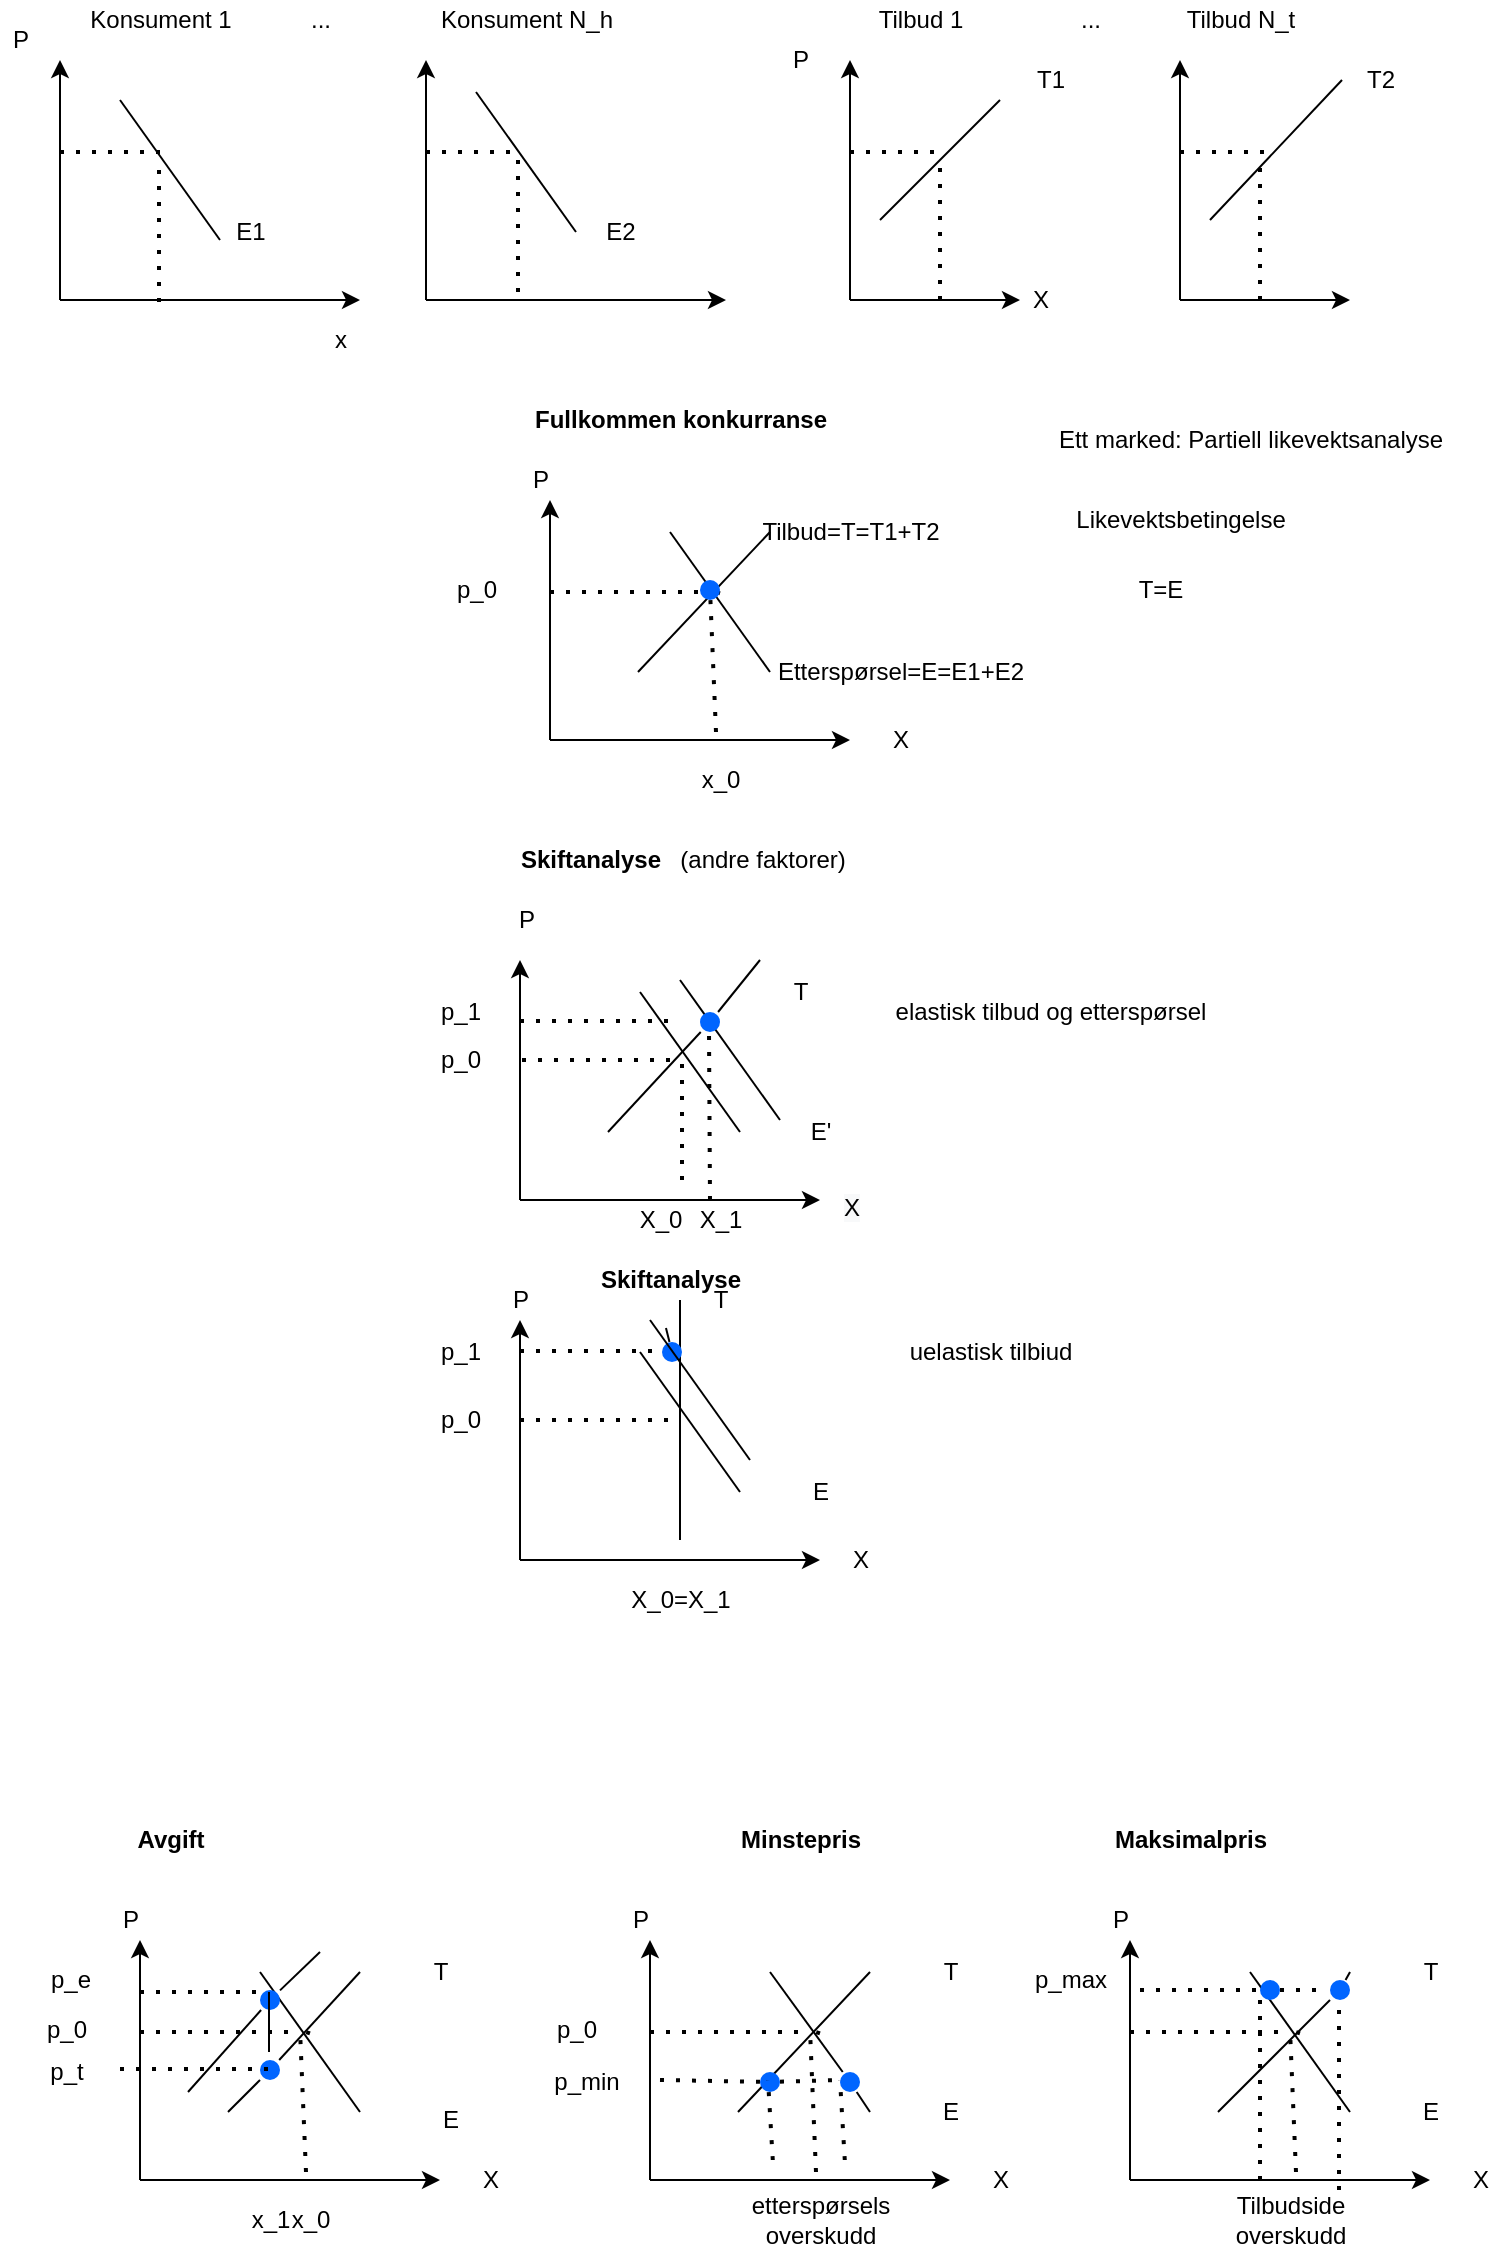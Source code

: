 <mxfile version="13.9.9" type="device"><diagram id="UaC9sKYSoofSCSLUNyeq" name="Page-1"><mxGraphModel dx="2300" dy="1219" grid="1" gridSize="10" guides="1" tooltips="1" connect="1" arrows="1" fold="1" page="1" pageScale="1" pageWidth="827" pageHeight="1169" math="0" shadow="0"><root><mxCell id="0"/><mxCell id="1" parent="0"/><mxCell id="a_rR3JhyI1j8THqwhGgr-12" value="" style="endArrow=classic;html=1;" parent="1" edge="1"><mxGeometry width="50" height="50" relative="1" as="geometry"><mxPoint x="295" y="390" as="sourcePoint"/><mxPoint x="295" y="270" as="targetPoint"/></mxGeometry></mxCell><mxCell id="a_rR3JhyI1j8THqwhGgr-13" value="" style="endArrow=classic;html=1;" parent="1" edge="1"><mxGeometry width="50" height="50" relative="1" as="geometry"><mxPoint x="295" y="390" as="sourcePoint"/><mxPoint x="445" y="390" as="targetPoint"/></mxGeometry></mxCell><mxCell id="a_rR3JhyI1j8THqwhGgr-28" value="&lt;b&gt;Fullkommen konkurranse&lt;/b&gt;" style="text;html=1;align=center;verticalAlign=middle;resizable=0;points=[];autosize=1;" parent="1" vertex="1"><mxGeometry x="280" y="220" width="160" height="20" as="geometry"/></mxCell><mxCell id="4jfofntSCWjQ7qzGi0_p-2" value="" style="endArrow=none;html=1;" parent="1" edge="1"><mxGeometry width="50" height="50" relative="1" as="geometry"><mxPoint x="339" y="356" as="sourcePoint"/><mxPoint x="405" y="286" as="targetPoint"/></mxGeometry></mxCell><mxCell id="4jfofntSCWjQ7qzGi0_p-3" value="" style="endArrow=none;html=1;" parent="1" edge="1"><mxGeometry width="50" height="50" relative="1" as="geometry"><mxPoint x="355" y="286" as="sourcePoint"/><mxPoint x="405" y="356" as="targetPoint"/></mxGeometry></mxCell><mxCell id="4jfofntSCWjQ7qzGi0_p-4" value="Tilbud=T=T1+T2" style="text;html=1;align=center;verticalAlign=middle;resizable=0;points=[];autosize=1;" parent="1" vertex="1"><mxGeometry x="395" y="276" width="100" height="20" as="geometry"/></mxCell><mxCell id="4jfofntSCWjQ7qzGi0_p-5" value="Etterspørsel=E=E1+E2" style="text;html=1;align=center;verticalAlign=middle;resizable=0;points=[];autosize=1;" parent="1" vertex="1"><mxGeometry x="400" y="346" width="140" height="20" as="geometry"/></mxCell><mxCell id="4jfofntSCWjQ7qzGi0_p-7" value="" style="endArrow=none;dashed=1;html=1;dashPattern=1 3;strokeWidth=2;" parent="1" source="4jfofntSCWjQ7qzGi0_p-149" edge="1"><mxGeometry width="50" height="50" relative="1" as="geometry"><mxPoint x="378" y="386" as="sourcePoint"/><mxPoint x="378" y="316" as="targetPoint"/></mxGeometry></mxCell><mxCell id="4jfofntSCWjQ7qzGi0_p-8" value="" style="endArrow=none;dashed=1;html=1;dashPattern=1 3;strokeWidth=2;" parent="1" edge="1"><mxGeometry width="50" height="50" relative="1" as="geometry"><mxPoint x="295" y="316" as="sourcePoint"/><mxPoint x="375" y="316" as="targetPoint"/></mxGeometry></mxCell><mxCell id="4jfofntSCWjQ7qzGi0_p-9" value="Konsument 1" style="text;html=1;align=center;verticalAlign=middle;resizable=0;points=[];autosize=1;" parent="1" vertex="1"><mxGeometry x="55" y="20" width="90" height="20" as="geometry"/></mxCell><mxCell id="4jfofntSCWjQ7qzGi0_p-19" value="" style="endArrow=classic;html=1;" parent="1" edge="1"><mxGeometry width="50" height="50" relative="1" as="geometry"><mxPoint x="50" y="170" as="sourcePoint"/><mxPoint x="50" y="50" as="targetPoint"/></mxGeometry></mxCell><mxCell id="4jfofntSCWjQ7qzGi0_p-20" value="" style="endArrow=classic;html=1;" parent="1" edge="1"><mxGeometry width="50" height="50" relative="1" as="geometry"><mxPoint x="50" y="170" as="sourcePoint"/><mxPoint x="200" y="170" as="targetPoint"/></mxGeometry></mxCell><mxCell id="4jfofntSCWjQ7qzGi0_p-22" value="" style="endArrow=none;html=1;" parent="1" edge="1"><mxGeometry width="50" height="50" relative="1" as="geometry"><mxPoint x="80" y="70" as="sourcePoint"/><mxPoint x="130" y="140" as="targetPoint"/></mxGeometry></mxCell><mxCell id="4jfofntSCWjQ7qzGi0_p-24" value="E1" style="text;html=1;align=center;verticalAlign=middle;resizable=0;points=[];autosize=1;" parent="1" vertex="1"><mxGeometry x="130" y="126" width="30" height="20" as="geometry"/></mxCell><mxCell id="4jfofntSCWjQ7qzGi0_p-25" value="" style="endArrow=none;dashed=1;html=1;dashPattern=1 3;strokeWidth=2;" parent="1" edge="1"><mxGeometry width="50" height="50" relative="1" as="geometry"><mxPoint x="99.5" y="171" as="sourcePoint"/><mxPoint x="99.5" y="101" as="targetPoint"/></mxGeometry></mxCell><mxCell id="4jfofntSCWjQ7qzGi0_p-26" value="" style="endArrow=none;dashed=1;html=1;dashPattern=1 3;strokeWidth=2;" parent="1" edge="1"><mxGeometry width="50" height="50" relative="1" as="geometry"><mxPoint x="50" y="96" as="sourcePoint"/><mxPoint x="100" y="96" as="targetPoint"/></mxGeometry></mxCell><mxCell id="4jfofntSCWjQ7qzGi0_p-27" value="&lt;b&gt;Skiftanalyse&lt;/b&gt;" style="text;html=1;align=center;verticalAlign=middle;resizable=0;points=[];autosize=1;" parent="1" vertex="1"><mxGeometry x="270" y="440" width="90" height="20" as="geometry"/></mxCell><mxCell id="4jfofntSCWjQ7qzGi0_p-28" value="" style="endArrow=classic;html=1;" parent="1" edge="1"><mxGeometry width="50" height="50" relative="1" as="geometry"><mxPoint x="280" y="620" as="sourcePoint"/><mxPoint x="280" y="500" as="targetPoint"/></mxGeometry></mxCell><mxCell id="4jfofntSCWjQ7qzGi0_p-29" value="" style="endArrow=classic;html=1;" parent="1" edge="1"><mxGeometry width="50" height="50" relative="1" as="geometry"><mxPoint x="280" y="620" as="sourcePoint"/><mxPoint x="430" y="620" as="targetPoint"/></mxGeometry></mxCell><mxCell id="4jfofntSCWjQ7qzGi0_p-30" value="" style="endArrow=none;html=1;" parent="1" source="4jfofntSCWjQ7qzGi0_p-153" edge="1"><mxGeometry width="50" height="50" relative="1" as="geometry"><mxPoint x="324" y="586" as="sourcePoint"/><mxPoint x="400" y="500" as="targetPoint"/></mxGeometry></mxCell><mxCell id="4jfofntSCWjQ7qzGi0_p-31" value="" style="endArrow=none;html=1;" parent="1" edge="1"><mxGeometry width="50" height="50" relative="1" as="geometry"><mxPoint x="340" y="516" as="sourcePoint"/><mxPoint x="390" y="586" as="targetPoint"/></mxGeometry></mxCell><mxCell id="4jfofntSCWjQ7qzGi0_p-32" value="T" style="text;html=1;align=center;verticalAlign=middle;resizable=0;points=[];autosize=1;" parent="1" vertex="1"><mxGeometry x="410" y="506" width="20" height="20" as="geometry"/></mxCell><mxCell id="4jfofntSCWjQ7qzGi0_p-33" value="E'" style="text;html=1;align=center;verticalAlign=middle;resizable=0;points=[];autosize=1;" parent="1" vertex="1"><mxGeometry x="415" y="576" width="30" height="20" as="geometry"/></mxCell><mxCell id="4jfofntSCWjQ7qzGi0_p-34" value="" style="endArrow=none;dashed=1;html=1;dashPattern=1 3;strokeWidth=2;" parent="1" edge="1"><mxGeometry width="50" height="50" relative="1" as="geometry"><mxPoint x="375" y="620" as="sourcePoint"/><mxPoint x="374.5" y="536" as="targetPoint"/></mxGeometry></mxCell><mxCell id="4jfofntSCWjQ7qzGi0_p-35" value="" style="endArrow=none;dashed=1;html=1;dashPattern=1 3;strokeWidth=2;" parent="1" edge="1"><mxGeometry width="50" height="50" relative="1" as="geometry"><mxPoint x="280" y="530.5" as="sourcePoint"/><mxPoint x="360" y="530.5" as="targetPoint"/></mxGeometry></mxCell><mxCell id="4jfofntSCWjQ7qzGi0_p-68" value="Konsument N_h" style="text;html=1;align=center;verticalAlign=middle;resizable=0;points=[];autosize=1;" parent="1" vertex="1"><mxGeometry x="233" y="20" width="100" height="20" as="geometry"/></mxCell><mxCell id="4jfofntSCWjQ7qzGi0_p-69" value="" style="endArrow=classic;html=1;" parent="1" edge="1"><mxGeometry width="50" height="50" relative="1" as="geometry"><mxPoint x="233" y="170" as="sourcePoint"/><mxPoint x="233" y="50" as="targetPoint"/></mxGeometry></mxCell><mxCell id="4jfofntSCWjQ7qzGi0_p-70" value="" style="endArrow=classic;html=1;" parent="1" edge="1"><mxGeometry width="50" height="50" relative="1" as="geometry"><mxPoint x="233" y="170" as="sourcePoint"/><mxPoint x="383" y="170" as="targetPoint"/></mxGeometry></mxCell><mxCell id="4jfofntSCWjQ7qzGi0_p-71" value="" style="endArrow=none;html=1;" parent="1" edge="1"><mxGeometry width="50" height="50" relative="1" as="geometry"><mxPoint x="258" y="66" as="sourcePoint"/><mxPoint x="308" y="136" as="targetPoint"/></mxGeometry></mxCell><mxCell id="4jfofntSCWjQ7qzGi0_p-72" value="E2" style="text;html=1;align=center;verticalAlign=middle;resizable=0;points=[];autosize=1;" parent="1" vertex="1"><mxGeometry x="315" y="126" width="30" height="20" as="geometry"/></mxCell><mxCell id="4jfofntSCWjQ7qzGi0_p-73" value="" style="endArrow=none;dashed=1;html=1;dashPattern=1 3;strokeWidth=2;" parent="1" edge="1"><mxGeometry width="50" height="50" relative="1" as="geometry"><mxPoint x="279" y="166" as="sourcePoint"/><mxPoint x="279" y="96" as="targetPoint"/></mxGeometry></mxCell><mxCell id="4jfofntSCWjQ7qzGi0_p-74" value="" style="endArrow=none;dashed=1;html=1;dashPattern=1 3;strokeWidth=2;" parent="1" edge="1"><mxGeometry width="50" height="50" relative="1" as="geometry"><mxPoint x="233" y="96" as="sourcePoint"/><mxPoint x="280" y="96" as="targetPoint"/></mxGeometry></mxCell><mxCell id="4jfofntSCWjQ7qzGi0_p-75" value="" style="endArrow=classic;html=1;" parent="1" edge="1"><mxGeometry width="50" height="50" relative="1" as="geometry"><mxPoint x="445" y="170" as="sourcePoint"/><mxPoint x="445" y="50" as="targetPoint"/></mxGeometry></mxCell><mxCell id="4jfofntSCWjQ7qzGi0_p-76" value="" style="endArrow=classic;html=1;" parent="1" edge="1"><mxGeometry width="50" height="50" relative="1" as="geometry"><mxPoint x="445" y="170" as="sourcePoint"/><mxPoint x="530" y="170" as="targetPoint"/></mxGeometry></mxCell><mxCell id="4jfofntSCWjQ7qzGi0_p-77" value="" style="endArrow=none;html=1;" parent="1" edge="1"><mxGeometry width="50" height="50" relative="1" as="geometry"><mxPoint x="460" y="130" as="sourcePoint"/><mxPoint x="520" y="70" as="targetPoint"/></mxGeometry></mxCell><mxCell id="4jfofntSCWjQ7qzGi0_p-79" value="T1" style="text;html=1;align=center;verticalAlign=middle;resizable=0;points=[];autosize=1;" parent="1" vertex="1"><mxGeometry x="530" y="50" width="30" height="20" as="geometry"/></mxCell><mxCell id="4jfofntSCWjQ7qzGi0_p-82" value="" style="endArrow=none;dashed=1;html=1;dashPattern=1 3;strokeWidth=2;" parent="1" edge="1"><mxGeometry width="50" height="50" relative="1" as="geometry"><mxPoint x="445" y="96" as="sourcePoint"/><mxPoint x="490" y="96" as="targetPoint"/></mxGeometry></mxCell><mxCell id="4jfofntSCWjQ7qzGi0_p-98" value="" style="endArrow=classic;html=1;" parent="1" edge="1"><mxGeometry width="50" height="50" relative="1" as="geometry"><mxPoint x="610" y="170" as="sourcePoint"/><mxPoint x="610" y="50" as="targetPoint"/></mxGeometry></mxCell><mxCell id="4jfofntSCWjQ7qzGi0_p-99" value="" style="endArrow=classic;html=1;" parent="1" edge="1"><mxGeometry width="50" height="50" relative="1" as="geometry"><mxPoint x="610" y="170" as="sourcePoint"/><mxPoint x="695" y="170" as="targetPoint"/></mxGeometry></mxCell><mxCell id="4jfofntSCWjQ7qzGi0_p-100" value="" style="endArrow=none;html=1;" parent="1" edge="1"><mxGeometry width="50" height="50" relative="1" as="geometry"><mxPoint x="625" y="130" as="sourcePoint"/><mxPoint x="691" y="60" as="targetPoint"/></mxGeometry></mxCell><mxCell id="4jfofntSCWjQ7qzGi0_p-101" value="T2" style="text;html=1;align=center;verticalAlign=middle;resizable=0;points=[];autosize=1;" parent="1" vertex="1"><mxGeometry x="695" y="50" width="30" height="20" as="geometry"/></mxCell><mxCell id="4jfofntSCWjQ7qzGi0_p-102" value="" style="endArrow=none;dashed=1;html=1;dashPattern=1 3;strokeWidth=2;" parent="1" edge="1"><mxGeometry width="50" height="50" relative="1" as="geometry"><mxPoint x="610" y="96" as="sourcePoint"/><mxPoint x="655" y="96" as="targetPoint"/></mxGeometry></mxCell><mxCell id="4jfofntSCWjQ7qzGi0_p-103" value="Tilbud 1" style="text;html=1;align=center;verticalAlign=middle;resizable=0;points=[];autosize=1;" parent="1" vertex="1"><mxGeometry x="450" y="20" width="60" height="20" as="geometry"/></mxCell><mxCell id="4jfofntSCWjQ7qzGi0_p-104" value="Tilbud N_t" style="text;html=1;align=center;verticalAlign=middle;resizable=0;points=[];autosize=1;" parent="1" vertex="1"><mxGeometry x="605" y="20" width="70" height="20" as="geometry"/></mxCell><mxCell id="4jfofntSCWjQ7qzGi0_p-105" value="" style="endArrow=none;dashed=1;html=1;dashPattern=1 3;strokeWidth=2;" parent="1" edge="1"><mxGeometry width="50" height="50" relative="1" as="geometry"><mxPoint x="490" y="170" as="sourcePoint"/><mxPoint x="490" y="100" as="targetPoint"/></mxGeometry></mxCell><mxCell id="4jfofntSCWjQ7qzGi0_p-106" value="" style="endArrow=none;dashed=1;html=1;dashPattern=1 3;strokeWidth=2;" parent="1" edge="1"><mxGeometry width="50" height="50" relative="1" as="geometry"><mxPoint x="650" y="170" as="sourcePoint"/><mxPoint x="650" y="100" as="targetPoint"/></mxGeometry></mxCell><mxCell id="4jfofntSCWjQ7qzGi0_p-139" value="" style="endArrow=classic;html=1;" parent="1" edge="1"><mxGeometry width="50" height="50" relative="1" as="geometry"><mxPoint x="280" y="800" as="sourcePoint"/><mxPoint x="280" y="680" as="targetPoint"/></mxGeometry></mxCell><mxCell id="4jfofntSCWjQ7qzGi0_p-140" value="" style="endArrow=classic;html=1;" parent="1" edge="1"><mxGeometry width="50" height="50" relative="1" as="geometry"><mxPoint x="280" y="800" as="sourcePoint"/><mxPoint x="430" y="800" as="targetPoint"/></mxGeometry></mxCell><mxCell id="4jfofntSCWjQ7qzGi0_p-141" value="" style="endArrow=none;html=1;" parent="1" edge="1"><mxGeometry width="50" height="50" relative="1" as="geometry"><mxPoint x="360" y="790" as="sourcePoint"/><mxPoint x="360" y="670" as="targetPoint"/></mxGeometry></mxCell><mxCell id="4jfofntSCWjQ7qzGi0_p-142" value="" style="endArrow=none;html=1;" parent="1" edge="1"><mxGeometry width="50" height="50" relative="1" as="geometry"><mxPoint x="340" y="696" as="sourcePoint"/><mxPoint x="390" y="766" as="targetPoint"/></mxGeometry></mxCell><mxCell id="4jfofntSCWjQ7qzGi0_p-143" value="T" style="text;html=1;align=center;verticalAlign=middle;resizable=0;points=[];autosize=1;" parent="1" vertex="1"><mxGeometry x="370" y="660" width="20" height="20" as="geometry"/></mxCell><mxCell id="4jfofntSCWjQ7qzGi0_p-144" value="E" style="text;html=1;align=center;verticalAlign=middle;resizable=0;points=[];autosize=1;" parent="1" vertex="1"><mxGeometry x="420" y="756" width="20" height="20" as="geometry"/></mxCell><mxCell id="4jfofntSCWjQ7qzGi0_p-146" value="" style="endArrow=none;dashed=1;html=1;dashPattern=1 3;strokeWidth=2;" parent="1" edge="1"><mxGeometry width="50" height="50" relative="1" as="geometry"><mxPoint x="280" y="695.5" as="sourcePoint"/><mxPoint x="360" y="695.5" as="targetPoint"/></mxGeometry></mxCell><mxCell id="4jfofntSCWjQ7qzGi0_p-147" value="" style="endArrow=none;html=1;" parent="1" edge="1"><mxGeometry width="50" height="50" relative="1" as="geometry"><mxPoint x="360" y="510" as="sourcePoint"/><mxPoint x="410" y="580" as="targetPoint"/></mxGeometry></mxCell><mxCell id="4jfofntSCWjQ7qzGi0_p-149" value="" style="shape=ellipse;fillColor=#0065FF;strokeColor=none;html=1" parent="1" vertex="1"><mxGeometry x="370" y="310" width="10" height="10" as="geometry"/></mxCell><mxCell id="4jfofntSCWjQ7qzGi0_p-151" value="" style="endArrow=none;dashed=1;html=1;dashPattern=1 3;strokeWidth=2;" parent="1" target="4jfofntSCWjQ7qzGi0_p-149" edge="1"><mxGeometry width="50" height="50" relative="1" as="geometry"><mxPoint x="378" y="386" as="sourcePoint"/><mxPoint x="378" y="316" as="targetPoint"/></mxGeometry></mxCell><mxCell id="4jfofntSCWjQ7qzGi0_p-153" value="" style="shape=ellipse;fillColor=#0065FF;strokeColor=none;html=1" parent="1" vertex="1"><mxGeometry x="370" y="526" width="10" height="10" as="geometry"/></mxCell><mxCell id="4jfofntSCWjQ7qzGi0_p-157" value="" style="endArrow=none;html=1;" parent="1" target="4jfofntSCWjQ7qzGi0_p-153" edge="1"><mxGeometry width="50" height="50" relative="1" as="geometry"><mxPoint x="324" y="586" as="sourcePoint"/><mxPoint x="390" y="516" as="targetPoint"/></mxGeometry></mxCell><mxCell id="4jfofntSCWjQ7qzGi0_p-162" value="" style="shape=ellipse;fillColor=#0065FF;strokeColor=none;html=1" parent="1" vertex="1"><mxGeometry x="410" y="470" height="10" as="geometry"/></mxCell><mxCell id="4jfofntSCWjQ7qzGi0_p-166" value="" style="shape=ellipse;fillColor=#0065FF;strokeColor=none;html=1" parent="1" vertex="1"><mxGeometry x="351" y="691" width="10" height="10" as="geometry"/></mxCell><mxCell id="4jfofntSCWjQ7qzGi0_p-168" value="" style="endArrow=none;html=1;" parent="1" target="4jfofntSCWjQ7qzGi0_p-166" edge="1"><mxGeometry width="50" height="50" relative="1" as="geometry"><mxPoint x="353" y="684" as="sourcePoint"/><mxPoint x="403" y="754" as="targetPoint"/></mxGeometry></mxCell><mxCell id="4jfofntSCWjQ7qzGi0_p-169" value="" style="endArrow=none;html=1;" parent="1" edge="1"><mxGeometry width="50" height="50" relative="1" as="geometry"><mxPoint x="345" y="680" as="sourcePoint"/><mxPoint x="395" y="750" as="targetPoint"/></mxGeometry></mxCell><mxCell id="Yrt-G4Tn3RaIy7DKXDOE-1" value="" style="endArrow=none;dashed=1;html=1;dashPattern=1 3;strokeWidth=2;" parent="1" edge="1"><mxGeometry width="50" height="50" relative="1" as="geometry"><mxPoint x="281" y="550" as="sourcePoint"/><mxPoint x="361" y="550" as="targetPoint"/></mxGeometry></mxCell><mxCell id="Yrt-G4Tn3RaIy7DKXDOE-2" value="" style="endArrow=none;dashed=1;html=1;dashPattern=1 3;strokeWidth=2;" parent="1" edge="1"><mxGeometry width="50" height="50" relative="1" as="geometry"><mxPoint x="361" y="610" as="sourcePoint"/><mxPoint x="361" y="550" as="targetPoint"/></mxGeometry></mxCell><mxCell id="Yrt-G4Tn3RaIy7DKXDOE-3" value="P" style="text;html=1;align=center;verticalAlign=middle;resizable=0;points=[];autosize=1;" parent="1" vertex="1"><mxGeometry x="280" y="250" width="20" height="20" as="geometry"/></mxCell><mxCell id="Yrt-G4Tn3RaIy7DKXDOE-4" value="P" style="text;html=1;align=center;verticalAlign=middle;resizable=0;points=[];autosize=1;" parent="1" vertex="1"><mxGeometry x="273" y="470" width="20" height="20" as="geometry"/></mxCell><mxCell id="Yrt-G4Tn3RaIy7DKXDOE-5" value="P" style="text;html=1;align=center;verticalAlign=middle;resizable=0;points=[];autosize=1;" parent="1" vertex="1"><mxGeometry x="270" y="660" width="20" height="20" as="geometry"/></mxCell><mxCell id="Yrt-G4Tn3RaIy7DKXDOE-6" value="X" style="text;html=1;align=center;verticalAlign=middle;resizable=0;points=[];autosize=1;" parent="1" vertex="1"><mxGeometry x="460" y="380" width="20" height="20" as="geometry"/></mxCell><mxCell id="Yrt-G4Tn3RaIy7DKXDOE-7" value="&lt;meta charset=&quot;utf-8&quot;&gt;&lt;span style=&quot;color: rgb(0, 0, 0); font-family: helvetica; font-size: 12px; font-style: normal; font-weight: 400; letter-spacing: normal; text-align: center; text-indent: 0px; text-transform: none; word-spacing: 0px; background-color: rgb(248, 249, 250); display: inline; float: none;&quot;&gt;X&lt;/span&gt;" style="text;whiteSpace=wrap;html=1;" parent="1" vertex="1"><mxGeometry x="440" y="610" width="30" height="30" as="geometry"/></mxCell><mxCell id="Yrt-G4Tn3RaIy7DKXDOE-8" value="X" style="text;html=1;align=center;verticalAlign=middle;resizable=0;points=[];autosize=1;" parent="1" vertex="1"><mxGeometry x="440" y="790" width="20" height="20" as="geometry"/></mxCell><mxCell id="Yrt-G4Tn3RaIy7DKXDOE-9" value="" style="endArrow=none;dashed=1;html=1;dashPattern=1 3;strokeWidth=2;" parent="1" edge="1"><mxGeometry width="50" height="50" relative="1" as="geometry"><mxPoint x="280" y="730" as="sourcePoint"/><mxPoint x="360" y="730" as="targetPoint"/></mxGeometry></mxCell><mxCell id="Yrt-G4Tn3RaIy7DKXDOE-10" value="X_0=X_1" style="text;html=1;align=center;verticalAlign=middle;resizable=0;points=[];autosize=1;" parent="1" vertex="1"><mxGeometry x="325" y="810" width="70" height="20" as="geometry"/></mxCell><mxCell id="Yrt-G4Tn3RaIy7DKXDOE-11" value="p_0" style="text;html=1;align=center;verticalAlign=middle;resizable=0;points=[];autosize=1;" parent="1" vertex="1"><mxGeometry x="230" y="720" width="40" height="20" as="geometry"/></mxCell><mxCell id="Yrt-G4Tn3RaIy7DKXDOE-12" value="p_0" style="text;html=1;align=center;verticalAlign=middle;resizable=0;points=[];autosize=1;" parent="1" vertex="1"><mxGeometry x="230" y="540" width="40" height="20" as="geometry"/></mxCell><mxCell id="Yrt-G4Tn3RaIy7DKXDOE-13" value="p_0" style="text;html=1;align=center;verticalAlign=middle;resizable=0;points=[];autosize=1;" parent="1" vertex="1"><mxGeometry x="238" y="305" width="40" height="20" as="geometry"/></mxCell><mxCell id="Yrt-G4Tn3RaIy7DKXDOE-14" value="p_1" style="text;html=1;align=center;verticalAlign=middle;resizable=0;points=[];autosize=1;" parent="1" vertex="1"><mxGeometry x="230" y="686" width="40" height="20" as="geometry"/></mxCell><mxCell id="Yrt-G4Tn3RaIy7DKXDOE-15" value="p_1" style="text;html=1;align=center;verticalAlign=middle;resizable=0;points=[];autosize=1;" parent="1" vertex="1"><mxGeometry x="230" y="516" width="40" height="20" as="geometry"/></mxCell><mxCell id="Yrt-G4Tn3RaIy7DKXDOE-16" value="X_0" style="text;html=1;align=center;verticalAlign=middle;resizable=0;points=[];autosize=1;" parent="1" vertex="1"><mxGeometry x="330" y="620" width="40" height="20" as="geometry"/></mxCell><mxCell id="Yrt-G4Tn3RaIy7DKXDOE-17" value="X_1" style="text;html=1;align=center;verticalAlign=middle;resizable=0;points=[];autosize=1;" parent="1" vertex="1"><mxGeometry x="360" y="620" width="40" height="20" as="geometry"/></mxCell><mxCell id="Yrt-G4Tn3RaIy7DKXDOE-18" value="x_0" style="text;html=1;align=center;verticalAlign=middle;resizable=0;points=[];autosize=1;" parent="1" vertex="1"><mxGeometry x="365" y="400" width="30" height="20" as="geometry"/></mxCell><mxCell id="Yrt-G4Tn3RaIy7DKXDOE-19" value="&lt;b&gt;Avgift&lt;/b&gt;" style="text;html=1;align=center;verticalAlign=middle;resizable=0;points=[];autosize=1;" parent="1" vertex="1"><mxGeometry x="80" y="930" width="50" height="20" as="geometry"/></mxCell><mxCell id="Yrt-G4Tn3RaIy7DKXDOE-20" value="&lt;b&gt;Minstepris&lt;/b&gt;" style="text;html=1;align=center;verticalAlign=middle;resizable=0;points=[];autosize=1;" parent="1" vertex="1"><mxGeometry x="380" y="930" width="80" height="20" as="geometry"/></mxCell><mxCell id="Yrt-G4Tn3RaIy7DKXDOE-21" value="" style="endArrow=classic;html=1;" parent="1" edge="1"><mxGeometry width="50" height="50" relative="1" as="geometry"><mxPoint x="90" y="1110" as="sourcePoint"/><mxPoint x="90" y="990" as="targetPoint"/></mxGeometry></mxCell><mxCell id="Yrt-G4Tn3RaIy7DKXDOE-22" value="" style="endArrow=classic;html=1;" parent="1" edge="1"><mxGeometry width="50" height="50" relative="1" as="geometry"><mxPoint x="90" y="1110" as="sourcePoint"/><mxPoint x="240" y="1110" as="targetPoint"/></mxGeometry></mxCell><mxCell id="Yrt-G4Tn3RaIy7DKXDOE-24" value="" style="endArrow=none;html=1;" parent="1" source="RfmI9KxuQx1JF9uNucxi-13" edge="1"><mxGeometry width="50" height="50" relative="1" as="geometry"><mxPoint x="134" y="1076" as="sourcePoint"/><mxPoint x="200" y="1006" as="targetPoint"/></mxGeometry></mxCell><mxCell id="Yrt-G4Tn3RaIy7DKXDOE-25" value="" style="endArrow=none;html=1;" parent="1" edge="1"><mxGeometry width="50" height="50" relative="1" as="geometry"><mxPoint x="150" y="1006" as="sourcePoint"/><mxPoint x="200" y="1076" as="targetPoint"/></mxGeometry></mxCell><mxCell id="Yrt-G4Tn3RaIy7DKXDOE-26" value="T" style="text;html=1;align=center;verticalAlign=middle;resizable=0;points=[];autosize=1;" parent="1" vertex="1"><mxGeometry x="230" y="996" width="20" height="20" as="geometry"/></mxCell><mxCell id="Yrt-G4Tn3RaIy7DKXDOE-27" value="E" style="text;html=1;align=center;verticalAlign=middle;resizable=0;points=[];autosize=1;" parent="1" vertex="1"><mxGeometry x="235" y="1070" width="20" height="20" as="geometry"/></mxCell><mxCell id="Yrt-G4Tn3RaIy7DKXDOE-28" value="" style="endArrow=none;dashed=1;html=1;dashPattern=1 3;strokeWidth=2;" parent="1" edge="1"><mxGeometry width="50" height="50" relative="1" as="geometry"><mxPoint x="175" y="1036.667" as="sourcePoint"/><mxPoint x="173" y="1036" as="targetPoint"/></mxGeometry></mxCell><mxCell id="Yrt-G4Tn3RaIy7DKXDOE-29" value="" style="endArrow=none;dashed=1;html=1;dashPattern=1 3;strokeWidth=2;" parent="1" edge="1"><mxGeometry width="50" height="50" relative="1" as="geometry"><mxPoint x="90" y="1036" as="sourcePoint"/><mxPoint x="170" y="1036" as="targetPoint"/></mxGeometry></mxCell><mxCell id="Yrt-G4Tn3RaIy7DKXDOE-31" value="" style="endArrow=none;dashed=1;html=1;dashPattern=1 3;strokeWidth=2;" parent="1" edge="1"><mxGeometry width="50" height="50" relative="1" as="geometry"><mxPoint x="173" y="1106" as="sourcePoint"/><mxPoint x="170.211" y="1040" as="targetPoint"/></mxGeometry></mxCell><mxCell id="Yrt-G4Tn3RaIy7DKXDOE-32" value="P" style="text;html=1;align=center;verticalAlign=middle;resizable=0;points=[];autosize=1;" parent="1" vertex="1"><mxGeometry x="75" y="970" width="20" height="20" as="geometry"/></mxCell><mxCell id="Yrt-G4Tn3RaIy7DKXDOE-33" value="X" style="text;html=1;align=center;verticalAlign=middle;resizable=0;points=[];autosize=1;" parent="1" vertex="1"><mxGeometry x="255" y="1100" width="20" height="20" as="geometry"/></mxCell><mxCell id="Yrt-G4Tn3RaIy7DKXDOE-34" value="p_0" style="text;html=1;align=center;verticalAlign=middle;resizable=0;points=[];autosize=1;" parent="1" vertex="1"><mxGeometry x="33" y="1025" width="40" height="20" as="geometry"/></mxCell><mxCell id="Yrt-G4Tn3RaIy7DKXDOE-35" value="x_0" style="text;html=1;align=center;verticalAlign=middle;resizable=0;points=[];autosize=1;" parent="1" vertex="1"><mxGeometry x="160" y="1120" width="30" height="20" as="geometry"/></mxCell><mxCell id="Yrt-G4Tn3RaIy7DKXDOE-36" value="" style="endArrow=classic;html=1;" parent="1" edge="1"><mxGeometry width="50" height="50" relative="1" as="geometry"><mxPoint x="345" y="1110" as="sourcePoint"/><mxPoint x="345" y="990" as="targetPoint"/></mxGeometry></mxCell><mxCell id="Yrt-G4Tn3RaIy7DKXDOE-37" value="" style="endArrow=classic;html=1;" parent="1" edge="1"><mxGeometry width="50" height="50" relative="1" as="geometry"><mxPoint x="345" y="1110" as="sourcePoint"/><mxPoint x="495" y="1110" as="targetPoint"/></mxGeometry></mxCell><mxCell id="Yrt-G4Tn3RaIy7DKXDOE-39" value="" style="endArrow=none;html=1;" parent="1" edge="1"><mxGeometry width="50" height="50" relative="1" as="geometry"><mxPoint x="389" y="1076" as="sourcePoint"/><mxPoint x="455" y="1006" as="targetPoint"/></mxGeometry></mxCell><mxCell id="Yrt-G4Tn3RaIy7DKXDOE-40" value="" style="endArrow=none;html=1;" parent="1" source="RfmI9KxuQx1JF9uNucxi-23" edge="1"><mxGeometry width="50" height="50" relative="1" as="geometry"><mxPoint x="405" y="1006" as="sourcePoint"/><mxPoint x="455" y="1076" as="targetPoint"/></mxGeometry></mxCell><mxCell id="Yrt-G4Tn3RaIy7DKXDOE-41" value="T" style="text;html=1;align=center;verticalAlign=middle;resizable=0;points=[];autosize=1;" parent="1" vertex="1"><mxGeometry x="485" y="996" width="20" height="20" as="geometry"/></mxCell><mxCell id="Yrt-G4Tn3RaIy7DKXDOE-42" value="E" style="text;html=1;align=center;verticalAlign=middle;resizable=0;points=[];autosize=1;" parent="1" vertex="1"><mxGeometry x="485" y="1066" width="20" height="20" as="geometry"/></mxCell><mxCell id="Yrt-G4Tn3RaIy7DKXDOE-43" value="" style="endArrow=none;dashed=1;html=1;dashPattern=1 3;strokeWidth=2;" parent="1" edge="1"><mxGeometry width="50" height="50" relative="1" as="geometry"><mxPoint x="430" y="1036.667" as="sourcePoint"/><mxPoint x="428" y="1036" as="targetPoint"/></mxGeometry></mxCell><mxCell id="Yrt-G4Tn3RaIy7DKXDOE-44" value="" style="endArrow=none;dashed=1;html=1;dashPattern=1 3;strokeWidth=2;" parent="1" edge="1"><mxGeometry width="50" height="50" relative="1" as="geometry"><mxPoint x="345" y="1036" as="sourcePoint"/><mxPoint x="425" y="1036" as="targetPoint"/></mxGeometry></mxCell><mxCell id="Yrt-G4Tn3RaIy7DKXDOE-46" value="" style="endArrow=none;dashed=1;html=1;dashPattern=1 3;strokeWidth=2;" parent="1" edge="1"><mxGeometry width="50" height="50" relative="1" as="geometry"><mxPoint x="428" y="1106" as="sourcePoint"/><mxPoint x="425.211" y="1040" as="targetPoint"/></mxGeometry></mxCell><mxCell id="Yrt-G4Tn3RaIy7DKXDOE-47" value="P" style="text;html=1;align=center;verticalAlign=middle;resizable=0;points=[];autosize=1;" parent="1" vertex="1"><mxGeometry x="330" y="970" width="20" height="20" as="geometry"/></mxCell><mxCell id="Yrt-G4Tn3RaIy7DKXDOE-48" value="X" style="text;html=1;align=center;verticalAlign=middle;resizable=0;points=[];autosize=1;" parent="1" vertex="1"><mxGeometry x="510" y="1100" width="20" height="20" as="geometry"/></mxCell><mxCell id="Yrt-G4Tn3RaIy7DKXDOE-49" value="p_0" style="text;html=1;align=center;verticalAlign=middle;resizable=0;points=[];autosize=1;" parent="1" vertex="1"><mxGeometry x="288" y="1025" width="40" height="20" as="geometry"/></mxCell><mxCell id="Yrt-G4Tn3RaIy7DKXDOE-50" value="etterspørsels&lt;br&gt;overskudd" style="text;html=1;align=center;verticalAlign=middle;resizable=0;points=[];autosize=1;" parent="1" vertex="1"><mxGeometry x="390" y="1115" width="80" height="30" as="geometry"/></mxCell><mxCell id="Yrt-G4Tn3RaIy7DKXDOE-55" value="&lt;b&gt;Skiftanalyse&lt;/b&gt;" style="text;html=1;align=center;verticalAlign=middle;resizable=0;points=[];autosize=1;" parent="1" vertex="1"><mxGeometry x="310" y="650" width="90" height="20" as="geometry"/></mxCell><mxCell id="Yrt-G4Tn3RaIy7DKXDOE-56" value="uelastisk tilbiud" style="text;html=1;align=center;verticalAlign=middle;resizable=0;points=[];autosize=1;" parent="1" vertex="1"><mxGeometry x="465" y="686" width="100" height="20" as="geometry"/></mxCell><mxCell id="Yrt-G4Tn3RaIy7DKXDOE-60" value="&lt;b&gt;Maksimalpris&lt;/b&gt;" style="text;html=1;align=center;verticalAlign=middle;resizable=0;points=[];autosize=1;" parent="1" vertex="1"><mxGeometry x="570" y="930" width="90" height="20" as="geometry"/></mxCell><mxCell id="Yrt-G4Tn3RaIy7DKXDOE-61" value="" style="endArrow=classic;html=1;" parent="1" edge="1"><mxGeometry width="50" height="50" relative="1" as="geometry"><mxPoint x="585" y="1110" as="sourcePoint"/><mxPoint x="585" y="990" as="targetPoint"/></mxGeometry></mxCell><mxCell id="Yrt-G4Tn3RaIy7DKXDOE-62" value="" style="endArrow=classic;html=1;" parent="1" edge="1"><mxGeometry width="50" height="50" relative="1" as="geometry"><mxPoint x="585" y="1110" as="sourcePoint"/><mxPoint x="735" y="1110" as="targetPoint"/></mxGeometry></mxCell><mxCell id="Yrt-G4Tn3RaIy7DKXDOE-63" value="" style="endArrow=none;html=1;" parent="1" source="RfmI9KxuQx1JF9uNucxi-27" edge="1"><mxGeometry width="50" height="50" relative="1" as="geometry"><mxPoint x="629" y="1076" as="sourcePoint"/><mxPoint x="695" y="1006" as="targetPoint"/></mxGeometry></mxCell><mxCell id="Yrt-G4Tn3RaIy7DKXDOE-64" value="" style="endArrow=none;html=1;" parent="1" edge="1"><mxGeometry width="50" height="50" relative="1" as="geometry"><mxPoint x="645" y="1006" as="sourcePoint"/><mxPoint x="695" y="1076" as="targetPoint"/></mxGeometry></mxCell><mxCell id="Yrt-G4Tn3RaIy7DKXDOE-65" value="T" style="text;html=1;align=center;verticalAlign=middle;resizable=0;points=[];autosize=1;" parent="1" vertex="1"><mxGeometry x="725" y="996" width="20" height="20" as="geometry"/></mxCell><mxCell id="Yrt-G4Tn3RaIy7DKXDOE-66" value="E" style="text;html=1;align=center;verticalAlign=middle;resizable=0;points=[];autosize=1;" parent="1" vertex="1"><mxGeometry x="725" y="1066" width="20" height="20" as="geometry"/></mxCell><mxCell id="Yrt-G4Tn3RaIy7DKXDOE-67" value="" style="endArrow=none;dashed=1;html=1;dashPattern=1 3;strokeWidth=2;" parent="1" edge="1"><mxGeometry width="50" height="50" relative="1" as="geometry"><mxPoint x="670" y="1036.667" as="sourcePoint"/><mxPoint x="668" y="1036" as="targetPoint"/></mxGeometry></mxCell><mxCell id="Yrt-G4Tn3RaIy7DKXDOE-68" value="" style="endArrow=none;dashed=1;html=1;dashPattern=1 3;strokeWidth=2;" parent="1" edge="1"><mxGeometry width="50" height="50" relative="1" as="geometry"><mxPoint x="585" y="1036" as="sourcePoint"/><mxPoint x="665" y="1036" as="targetPoint"/></mxGeometry></mxCell><mxCell id="Yrt-G4Tn3RaIy7DKXDOE-69" value="" style="endArrow=none;dashed=1;html=1;dashPattern=1 3;strokeWidth=2;" parent="1" edge="1"><mxGeometry width="50" height="50" relative="1" as="geometry"><mxPoint x="668" y="1106" as="sourcePoint"/><mxPoint x="665.211" y="1040" as="targetPoint"/></mxGeometry></mxCell><mxCell id="Yrt-G4Tn3RaIy7DKXDOE-70" value="P" style="text;html=1;align=center;verticalAlign=middle;resizable=0;points=[];autosize=1;" parent="1" vertex="1"><mxGeometry x="570" y="970" width="20" height="20" as="geometry"/></mxCell><mxCell id="Yrt-G4Tn3RaIy7DKXDOE-71" value="X" style="text;html=1;align=center;verticalAlign=middle;resizable=0;points=[];autosize=1;" parent="1" vertex="1"><mxGeometry x="750" y="1100" width="20" height="20" as="geometry"/></mxCell><mxCell id="k5w5Gk0MG5X1LqapYrJN-1" value="p_t" style="text;html=1;align=center;verticalAlign=middle;resizable=0;points=[];autosize=1;" parent="1" vertex="1"><mxGeometry x="38" y="1046" width="30" height="20" as="geometry"/></mxCell><mxCell id="k5w5Gk0MG5X1LqapYrJN-2" value="p_e" style="text;html=1;align=center;verticalAlign=middle;resizable=0;points=[];autosize=1;" parent="1" vertex="1"><mxGeometry x="35" y="1000" width="40" height="20" as="geometry"/></mxCell><mxCell id="k5w5Gk0MG5X1LqapYrJN-3" value="p_max" style="text;html=1;align=center;verticalAlign=middle;resizable=0;points=[];autosize=1;" parent="1" vertex="1"><mxGeometry x="530" y="1000" width="50" height="20" as="geometry"/></mxCell><mxCell id="k5w5Gk0MG5X1LqapYrJN-4" value="p_min" style="text;html=1;align=center;verticalAlign=middle;resizable=0;points=[];autosize=1;" parent="1" vertex="1"><mxGeometry x="288" y="1051" width="50" height="20" as="geometry"/></mxCell><mxCell id="k5w5Gk0MG5X1LqapYrJN-5" value="elastisk tilbud og etterspørsel" style="text;html=1;align=center;verticalAlign=middle;resizable=0;points=[];autosize=1;" parent="1" vertex="1"><mxGeometry x="460" y="516" width="170" height="20" as="geometry"/></mxCell><mxCell id="RfmI9KxuQx1JF9uNucxi-1" value="P" style="text;html=1;align=center;verticalAlign=middle;resizable=0;points=[];autosize=1;" parent="1" vertex="1"><mxGeometry x="20" y="30" width="20" height="20" as="geometry"/></mxCell><mxCell id="RfmI9KxuQx1JF9uNucxi-2" value="x" style="text;html=1;align=center;verticalAlign=middle;resizable=0;points=[];autosize=1;" parent="1" vertex="1"><mxGeometry x="180" y="180" width="20" height="20" as="geometry"/></mxCell><mxCell id="RfmI9KxuQx1JF9uNucxi-3" value="P" style="text;html=1;align=center;verticalAlign=middle;resizable=0;points=[];autosize=1;" parent="1" vertex="1"><mxGeometry x="410" y="40" width="20" height="20" as="geometry"/></mxCell><mxCell id="RfmI9KxuQx1JF9uNucxi-4" value="X" style="text;html=1;align=center;verticalAlign=middle;resizable=0;points=[];autosize=1;" parent="1" vertex="1"><mxGeometry x="530" y="160" width="20" height="20" as="geometry"/></mxCell><mxCell id="RfmI9KxuQx1JF9uNucxi-5" value="T=E" style="text;html=1;align=center;verticalAlign=middle;resizable=0;points=[];autosize=1;" parent="1" vertex="1"><mxGeometry x="580" y="305" width="40" height="20" as="geometry"/></mxCell><mxCell id="RfmI9KxuQx1JF9uNucxi-6" value="(andre faktorer)" style="text;html=1;align=center;verticalAlign=middle;resizable=0;points=[];autosize=1;" parent="1" vertex="1"><mxGeometry x="351" y="440" width="100" height="20" as="geometry"/></mxCell><mxCell id="RfmI9KxuQx1JF9uNucxi-7" value="" style="endArrow=none;dashed=1;html=1;dashPattern=1 3;strokeWidth=2;" parent="1" source="RfmI9KxuQx1JF9uNucxi-25" edge="1"><mxGeometry width="50" height="50" relative="1" as="geometry"><mxPoint x="350" y="1060" as="sourcePoint"/><mxPoint x="440" y="1060" as="targetPoint"/></mxGeometry></mxCell><mxCell id="RfmI9KxuQx1JF9uNucxi-8" value="" style="endArrow=none;dashed=1;html=1;dashPattern=1 3;strokeWidth=2;" parent="1" source="RfmI9KxuQx1JF9uNucxi-29" edge="1"><mxGeometry width="50" height="50" relative="1" as="geometry"><mxPoint x="590" y="1015" as="sourcePoint"/><mxPoint x="680" y="1015" as="targetPoint"/></mxGeometry></mxCell><mxCell id="RfmI9KxuQx1JF9uNucxi-9" value="" style="endArrow=none;html=1;" parent="1" source="RfmI9KxuQx1JF9uNucxi-10" edge="1"><mxGeometry width="50" height="50" relative="1" as="geometry"><mxPoint x="114" y="1066" as="sourcePoint"/><mxPoint x="180" y="996" as="targetPoint"/></mxGeometry></mxCell><mxCell id="RfmI9KxuQx1JF9uNucxi-10" value="" style="shape=ellipse;fillColor=#0065FF;strokeColor=none;html=1" parent="1" vertex="1"><mxGeometry x="150" y="1015" width="10" height="10" as="geometry"/></mxCell><mxCell id="RfmI9KxuQx1JF9uNucxi-11" value="" style="endArrow=none;html=1;" parent="1" target="RfmI9KxuQx1JF9uNucxi-10" edge="1"><mxGeometry width="50" height="50" relative="1" as="geometry"><mxPoint x="114" y="1066" as="sourcePoint"/><mxPoint x="180" y="996" as="targetPoint"/></mxGeometry></mxCell><mxCell id="RfmI9KxuQx1JF9uNucxi-13" value="" style="shape=ellipse;fillColor=#0065FF;strokeColor=none;html=1" parent="1" vertex="1"><mxGeometry x="150" y="1050" width="10" height="10" as="geometry"/></mxCell><mxCell id="RfmI9KxuQx1JF9uNucxi-16" value="" style="endArrow=none;html=1;" parent="1" target="RfmI9KxuQx1JF9uNucxi-13" edge="1"><mxGeometry width="50" height="50" relative="1" as="geometry"><mxPoint x="134" y="1076" as="sourcePoint"/><mxPoint x="200" y="1006" as="targetPoint"/></mxGeometry></mxCell><mxCell id="RfmI9KxuQx1JF9uNucxi-19" value="" style="endArrow=none;html=1;" parent="1" edge="1"><mxGeometry width="50" height="50" relative="1" as="geometry"><mxPoint x="154.5" y="1046" as="sourcePoint"/><mxPoint x="154.5" y="1016" as="targetPoint"/></mxGeometry></mxCell><mxCell id="RfmI9KxuQx1JF9uNucxi-20" value="x_1" style="text;html=1;align=center;verticalAlign=middle;resizable=0;points=[];autosize=1;" parent="1" vertex="1"><mxGeometry x="140" y="1120" width="30" height="20" as="geometry"/></mxCell><mxCell id="RfmI9KxuQx1JF9uNucxi-21" value="" style="endArrow=none;dashed=1;html=1;dashPattern=1 3;strokeWidth=2;" parent="1" edge="1"><mxGeometry width="50" height="50" relative="1" as="geometry"><mxPoint x="90" y="1016" as="sourcePoint"/><mxPoint x="150" y="1016" as="targetPoint"/></mxGeometry></mxCell><mxCell id="RfmI9KxuQx1JF9uNucxi-22" value="" style="endArrow=none;dashed=1;html=1;dashPattern=1 3;strokeWidth=2;" parent="1" edge="1"><mxGeometry width="50" height="50" relative="1" as="geometry"><mxPoint x="80" y="1054.5" as="sourcePoint"/><mxPoint x="160" y="1054.5" as="targetPoint"/></mxGeometry></mxCell><mxCell id="RfmI9KxuQx1JF9uNucxi-23" value="" style="shape=ellipse;fillColor=#0065FF;strokeColor=none;html=1" parent="1" vertex="1"><mxGeometry x="440" y="1056" width="10" height="10" as="geometry"/></mxCell><mxCell id="RfmI9KxuQx1JF9uNucxi-24" value="" style="endArrow=none;html=1;" parent="1" target="RfmI9KxuQx1JF9uNucxi-23" edge="1"><mxGeometry width="50" height="50" relative="1" as="geometry"><mxPoint x="405" y="1006" as="sourcePoint"/><mxPoint x="455" y="1076" as="targetPoint"/></mxGeometry></mxCell><mxCell id="RfmI9KxuQx1JF9uNucxi-25" value="" style="shape=ellipse;fillColor=#0065FF;strokeColor=none;html=1" parent="1" vertex="1"><mxGeometry x="400" y="1056" width="10" height="10" as="geometry"/></mxCell><mxCell id="RfmI9KxuQx1JF9uNucxi-26" value="" style="endArrow=none;dashed=1;html=1;dashPattern=1 3;strokeWidth=2;" parent="1" target="RfmI9KxuQx1JF9uNucxi-25" edge="1"><mxGeometry width="50" height="50" relative="1" as="geometry"><mxPoint x="350" y="1060" as="sourcePoint"/><mxPoint x="440" y="1060" as="targetPoint"/></mxGeometry></mxCell><mxCell id="RfmI9KxuQx1JF9uNucxi-27" value="" style="shape=ellipse;fillColor=#0065FF;strokeColor=none;html=1" parent="1" vertex="1"><mxGeometry x="685" y="1010" width="10" height="10" as="geometry"/></mxCell><mxCell id="RfmI9KxuQx1JF9uNucxi-28" value="" style="endArrow=none;html=1;" parent="1" target="RfmI9KxuQx1JF9uNucxi-27" edge="1"><mxGeometry width="50" height="50" relative="1" as="geometry"><mxPoint x="629" y="1076" as="sourcePoint"/><mxPoint x="695" y="1006" as="targetPoint"/></mxGeometry></mxCell><mxCell id="RfmI9KxuQx1JF9uNucxi-29" value="" style="shape=ellipse;fillColor=#0065FF;strokeColor=none;html=1" parent="1" vertex="1"><mxGeometry x="650" y="1010" width="10" height="10" as="geometry"/></mxCell><mxCell id="RfmI9KxuQx1JF9uNucxi-30" value="" style="endArrow=none;dashed=1;html=1;dashPattern=1 3;strokeWidth=2;" parent="1" target="RfmI9KxuQx1JF9uNucxi-29" edge="1"><mxGeometry width="50" height="50" relative="1" as="geometry"><mxPoint x="590" y="1015" as="sourcePoint"/><mxPoint x="680" y="1015" as="targetPoint"/></mxGeometry></mxCell><mxCell id="RfmI9KxuQx1JF9uNucxi-31" value="" style="endArrow=none;dashed=1;html=1;dashPattern=1 3;strokeWidth=2;" parent="1" edge="1"><mxGeometry width="50" height="50" relative="1" as="geometry"><mxPoint x="406.39" y="1100" as="sourcePoint"/><mxPoint x="404" y="1060" as="targetPoint"/></mxGeometry></mxCell><mxCell id="RfmI9KxuQx1JF9uNucxi-32" value="" style="endArrow=none;dashed=1;html=1;dashPattern=1 3;strokeWidth=2;" parent="1" edge="1"><mxGeometry width="50" height="50" relative="1" as="geometry"><mxPoint x="442.39" y="1100" as="sourcePoint"/><mxPoint x="440.0" y="1060" as="targetPoint"/></mxGeometry></mxCell><mxCell id="RfmI9KxuQx1JF9uNucxi-33" value="" style="endArrow=none;dashed=1;html=1;dashPattern=1 3;strokeWidth=2;entryX=0;entryY=1;entryDx=0;entryDy=0;" parent="1" target="RfmI9KxuQx1JF9uNucxi-29" edge="1"><mxGeometry width="50" height="50" relative="1" as="geometry"><mxPoint x="650" y="1110" as="sourcePoint"/><mxPoint x="653.601" y="1034" as="targetPoint"/></mxGeometry></mxCell><mxCell id="RfmI9KxuQx1JF9uNucxi-34" value="" style="endArrow=none;dashed=1;html=1;dashPattern=1 3;strokeWidth=2;entryX=0;entryY=1;entryDx=0;entryDy=0;" parent="1" edge="1"><mxGeometry width="50" height="50" relative="1" as="geometry"><mxPoint x="689.5" y="1115" as="sourcePoint"/><mxPoint x="689.5" y="1025" as="targetPoint"/></mxGeometry></mxCell><mxCell id="RfmI9KxuQx1JF9uNucxi-35" value="Tilbudside&lt;br&gt;overskudd" style="text;html=1;align=center;verticalAlign=middle;resizable=0;points=[];autosize=1;" parent="1" vertex="1"><mxGeometry x="630" y="1115" width="70" height="30" as="geometry"/></mxCell><mxCell id="RfmI9KxuQx1JF9uNucxi-36" value="Ett marked: Partiell likevektsanalyse" style="text;html=1;align=center;verticalAlign=middle;resizable=0;points=[];autosize=1;" parent="1" vertex="1"><mxGeometry x="540" y="230" width="210" height="20" as="geometry"/></mxCell><mxCell id="FjOFQ61nK9uP9YtJUW2S-1" value="Likevektsbetingelse" style="text;html=1;align=center;verticalAlign=middle;resizable=0;points=[];autosize=1;" parent="1" vertex="1"><mxGeometry x="550" y="270" width="120" height="20" as="geometry"/></mxCell><mxCell id="FjOFQ61nK9uP9YtJUW2S-2" value="..." style="text;html=1;align=center;verticalAlign=middle;resizable=0;points=[];autosize=1;" parent="1" vertex="1"><mxGeometry x="165" y="20" width="30" height="20" as="geometry"/></mxCell><mxCell id="FjOFQ61nK9uP9YtJUW2S-3" value="..." style="text;html=1;align=center;verticalAlign=middle;resizable=0;points=[];autosize=1;" parent="1" vertex="1"><mxGeometry x="550" y="20" width="30" height="20" as="geometry"/></mxCell></root></mxGraphModel></diagram></mxfile>